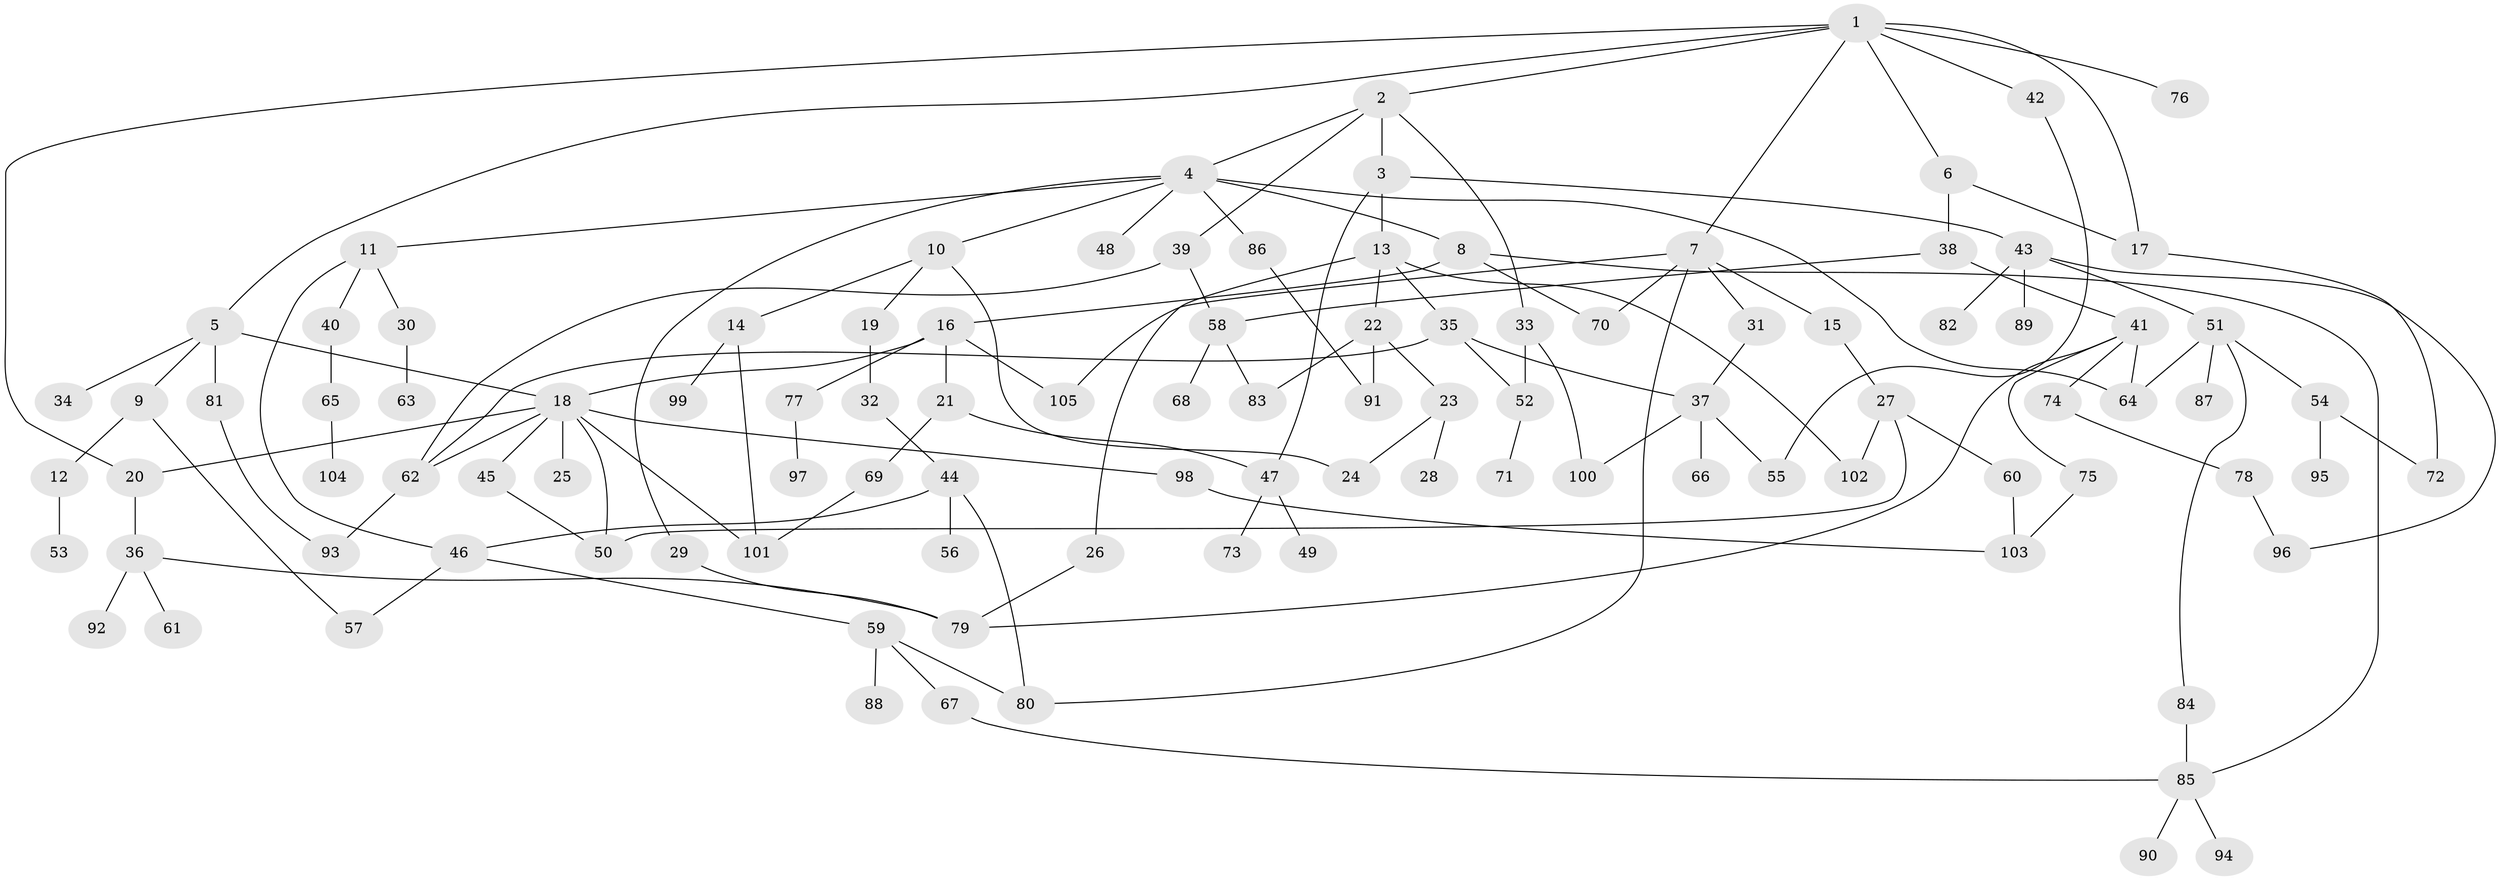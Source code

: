 // Generated by graph-tools (version 1.1) at 2025/01/03/09/25 03:01:02]
// undirected, 105 vertices, 141 edges
graph export_dot {
graph [start="1"]
  node [color=gray90,style=filled];
  1;
  2;
  3;
  4;
  5;
  6;
  7;
  8;
  9;
  10;
  11;
  12;
  13;
  14;
  15;
  16;
  17;
  18;
  19;
  20;
  21;
  22;
  23;
  24;
  25;
  26;
  27;
  28;
  29;
  30;
  31;
  32;
  33;
  34;
  35;
  36;
  37;
  38;
  39;
  40;
  41;
  42;
  43;
  44;
  45;
  46;
  47;
  48;
  49;
  50;
  51;
  52;
  53;
  54;
  55;
  56;
  57;
  58;
  59;
  60;
  61;
  62;
  63;
  64;
  65;
  66;
  67;
  68;
  69;
  70;
  71;
  72;
  73;
  74;
  75;
  76;
  77;
  78;
  79;
  80;
  81;
  82;
  83;
  84;
  85;
  86;
  87;
  88;
  89;
  90;
  91;
  92;
  93;
  94;
  95;
  96;
  97;
  98;
  99;
  100;
  101;
  102;
  103;
  104;
  105;
  1 -- 2;
  1 -- 5;
  1 -- 6;
  1 -- 7;
  1 -- 42;
  1 -- 76;
  1 -- 17;
  1 -- 20;
  2 -- 3;
  2 -- 4;
  2 -- 33;
  2 -- 39;
  3 -- 13;
  3 -- 43;
  3 -- 47;
  4 -- 8;
  4 -- 10;
  4 -- 11;
  4 -- 29;
  4 -- 48;
  4 -- 86;
  4 -- 64;
  5 -- 9;
  5 -- 34;
  5 -- 81;
  5 -- 18;
  6 -- 17;
  6 -- 38;
  7 -- 15;
  7 -- 31;
  7 -- 70;
  7 -- 80;
  7 -- 105;
  8 -- 16;
  8 -- 85;
  8 -- 70;
  9 -- 12;
  9 -- 57;
  10 -- 14;
  10 -- 19;
  10 -- 24;
  11 -- 30;
  11 -- 40;
  11 -- 46;
  12 -- 53;
  13 -- 22;
  13 -- 26;
  13 -- 35;
  13 -- 102;
  14 -- 99;
  14 -- 101;
  15 -- 27;
  16 -- 18;
  16 -- 21;
  16 -- 77;
  16 -- 105;
  17 -- 72;
  18 -- 20;
  18 -- 25;
  18 -- 45;
  18 -- 62;
  18 -- 98;
  18 -- 50;
  18 -- 101;
  19 -- 32;
  20 -- 36;
  21 -- 47;
  21 -- 69;
  22 -- 23;
  22 -- 83;
  22 -- 91;
  23 -- 24;
  23 -- 28;
  26 -- 79;
  27 -- 50;
  27 -- 60;
  27 -- 102;
  29 -- 79;
  30 -- 63;
  31 -- 37;
  32 -- 44;
  33 -- 100;
  33 -- 52;
  35 -- 37;
  35 -- 52;
  35 -- 62;
  36 -- 61;
  36 -- 92;
  36 -- 79;
  37 -- 55;
  37 -- 66;
  37 -- 100;
  38 -- 41;
  38 -- 58;
  39 -- 58;
  39 -- 62;
  40 -- 65;
  41 -- 74;
  41 -- 75;
  41 -- 79;
  41 -- 64;
  42 -- 55;
  43 -- 51;
  43 -- 82;
  43 -- 89;
  43 -- 96;
  44 -- 46;
  44 -- 56;
  44 -- 80;
  45 -- 50;
  46 -- 59;
  46 -- 57;
  47 -- 49;
  47 -- 73;
  51 -- 54;
  51 -- 64;
  51 -- 84;
  51 -- 87;
  52 -- 71;
  54 -- 72;
  54 -- 95;
  58 -- 68;
  58 -- 83;
  59 -- 67;
  59 -- 88;
  59 -- 80;
  60 -- 103;
  62 -- 93;
  65 -- 104;
  67 -- 85;
  69 -- 101;
  74 -- 78;
  75 -- 103;
  77 -- 97;
  78 -- 96;
  81 -- 93;
  84 -- 85;
  85 -- 90;
  85 -- 94;
  86 -- 91;
  98 -- 103;
}
